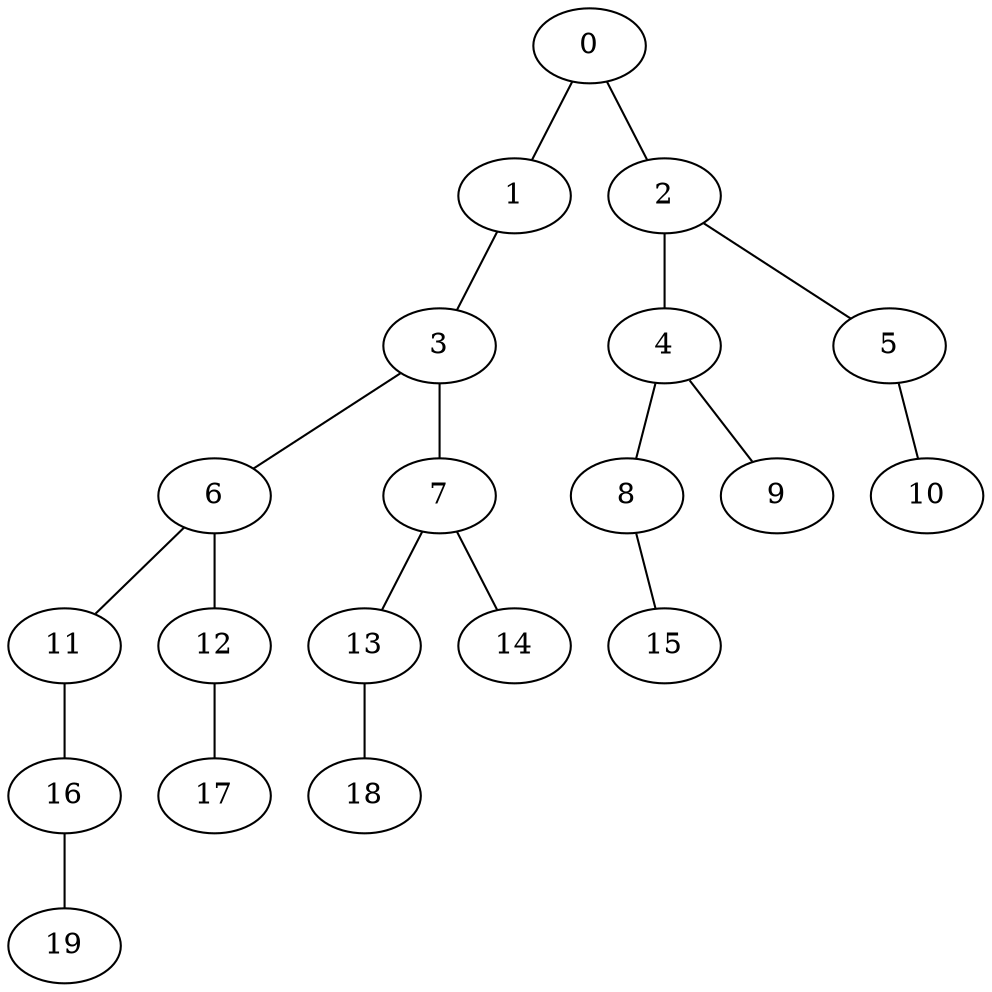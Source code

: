
graph graphname {
    0 -- 1
0 -- 2
1 -- 3
2 -- 4
2 -- 5
3 -- 6
3 -- 7
4 -- 8
4 -- 9
5 -- 10
6 -- 11
6 -- 12
7 -- 13
7 -- 14
8 -- 15
11 -- 16
12 -- 17
13 -- 18
16 -- 19

}
